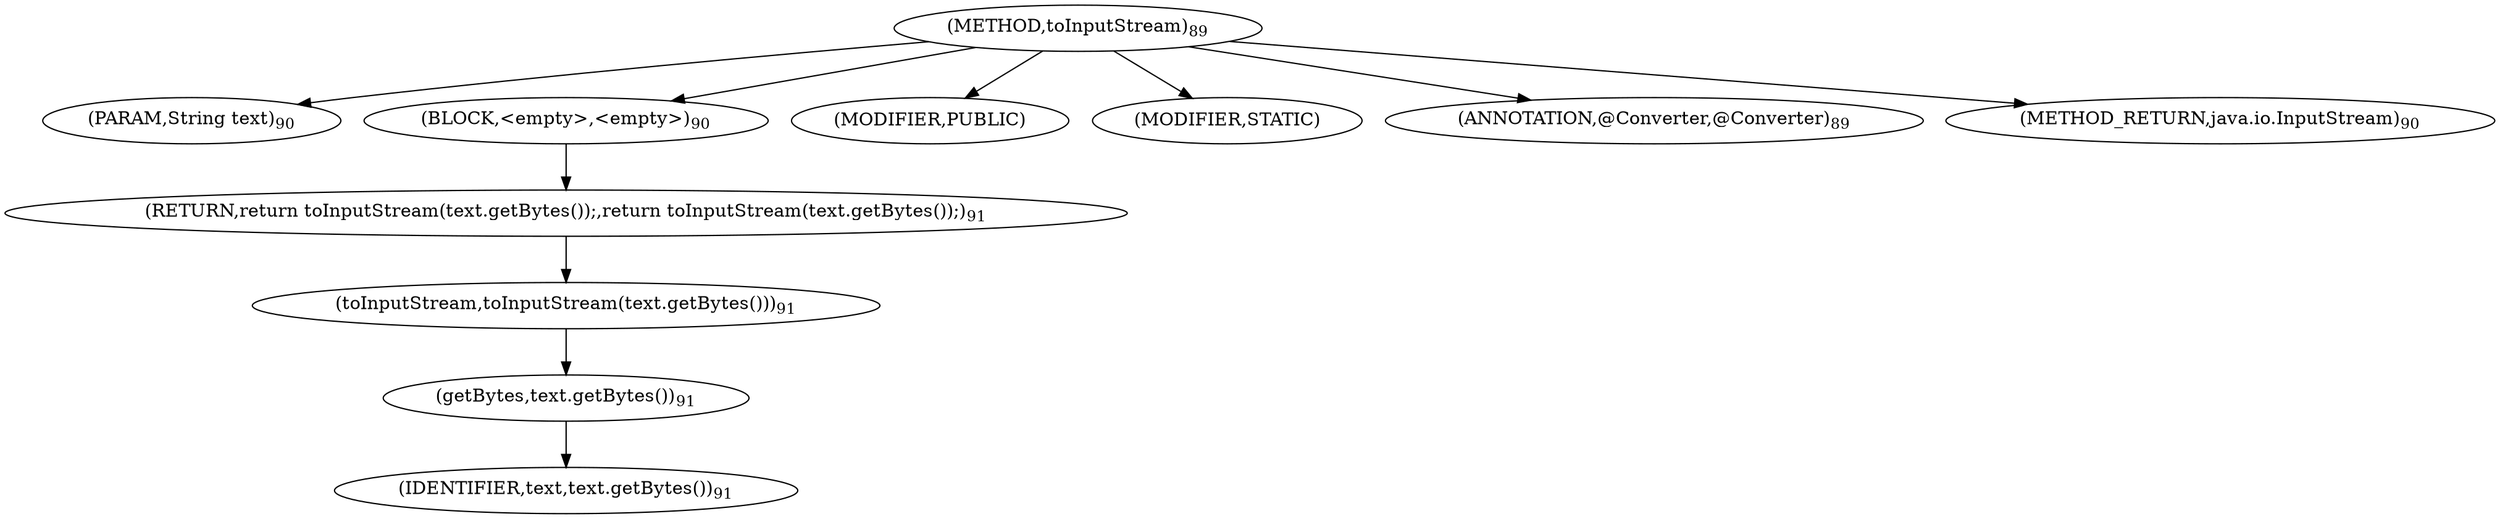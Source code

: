 digraph "toInputStream" {  
"193" [label = <(METHOD,toInputStream)<SUB>89</SUB>> ]
"194" [label = <(PARAM,String text)<SUB>90</SUB>> ]
"195" [label = <(BLOCK,&lt;empty&gt;,&lt;empty&gt;)<SUB>90</SUB>> ]
"196" [label = <(RETURN,return toInputStream(text.getBytes());,return toInputStream(text.getBytes());)<SUB>91</SUB>> ]
"197" [label = <(toInputStream,toInputStream(text.getBytes()))<SUB>91</SUB>> ]
"198" [label = <(getBytes,text.getBytes())<SUB>91</SUB>> ]
"199" [label = <(IDENTIFIER,text,text.getBytes())<SUB>91</SUB>> ]
"200" [label = <(MODIFIER,PUBLIC)> ]
"201" [label = <(MODIFIER,STATIC)> ]
"202" [label = <(ANNOTATION,@Converter,@Converter)<SUB>89</SUB>> ]
"203" [label = <(METHOD_RETURN,java.io.InputStream)<SUB>90</SUB>> ]
  "193" -> "194" 
  "193" -> "195" 
  "193" -> "200" 
  "193" -> "201" 
  "193" -> "202" 
  "193" -> "203" 
  "195" -> "196" 
  "196" -> "197" 
  "197" -> "198" 
  "198" -> "199" 
}
